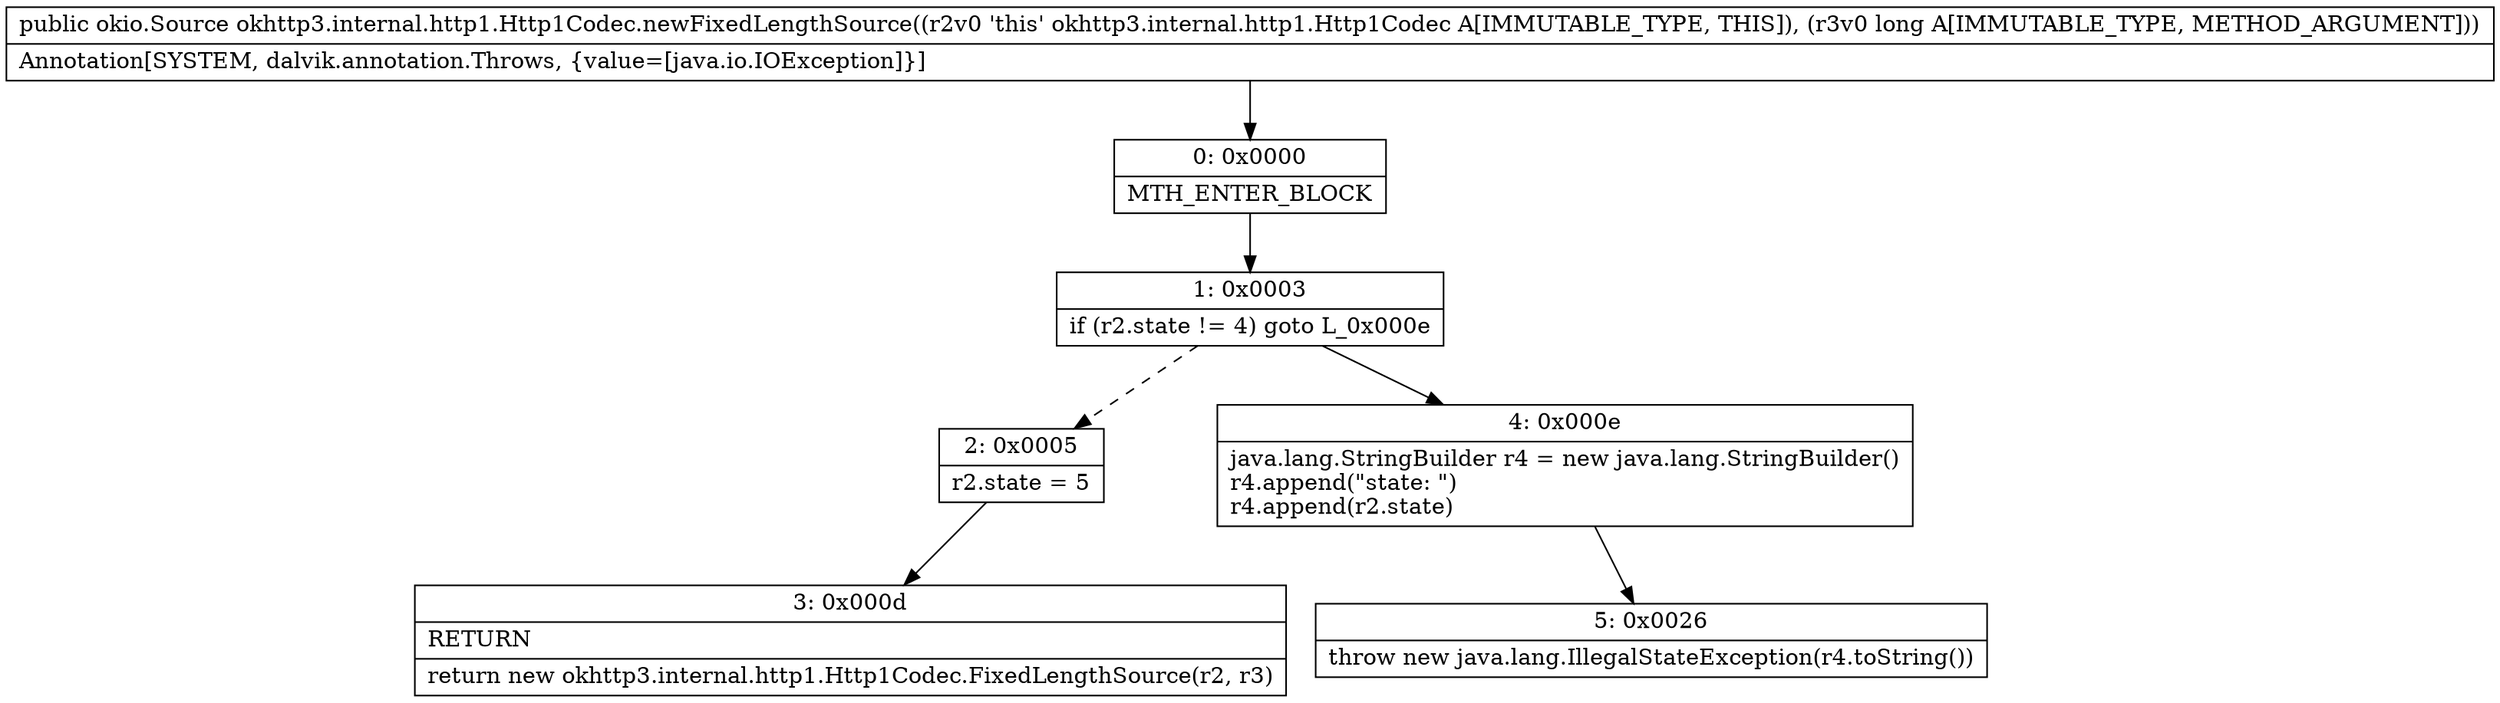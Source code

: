 digraph "CFG forokhttp3.internal.http1.Http1Codec.newFixedLengthSource(J)Lokio\/Source;" {
Node_0 [shape=record,label="{0\:\ 0x0000|MTH_ENTER_BLOCK\l}"];
Node_1 [shape=record,label="{1\:\ 0x0003|if (r2.state != 4) goto L_0x000e\l}"];
Node_2 [shape=record,label="{2\:\ 0x0005|r2.state = 5\l}"];
Node_3 [shape=record,label="{3\:\ 0x000d|RETURN\l|return new okhttp3.internal.http1.Http1Codec.FixedLengthSource(r2, r3)\l}"];
Node_4 [shape=record,label="{4\:\ 0x000e|java.lang.StringBuilder r4 = new java.lang.StringBuilder()\lr4.append(\"state: \")\lr4.append(r2.state)\l}"];
Node_5 [shape=record,label="{5\:\ 0x0026|throw new java.lang.IllegalStateException(r4.toString())\l}"];
MethodNode[shape=record,label="{public okio.Source okhttp3.internal.http1.Http1Codec.newFixedLengthSource((r2v0 'this' okhttp3.internal.http1.Http1Codec A[IMMUTABLE_TYPE, THIS]), (r3v0 long A[IMMUTABLE_TYPE, METHOD_ARGUMENT]))  | Annotation[SYSTEM, dalvik.annotation.Throws, \{value=[java.io.IOException]\}]\l}"];
MethodNode -> Node_0;
Node_0 -> Node_1;
Node_1 -> Node_2[style=dashed];
Node_1 -> Node_4;
Node_2 -> Node_3;
Node_4 -> Node_5;
}

